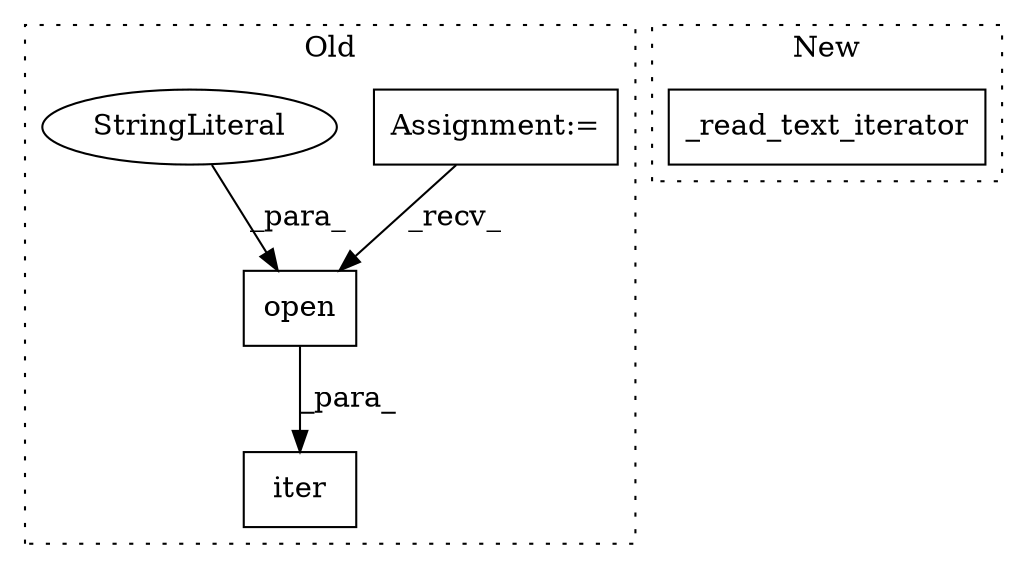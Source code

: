 digraph G {
subgraph cluster0 {
1 [label="open" a="32" s="900,916" l="5,1" shape="box"];
3 [label="iter" a="32" s="892,917" l="5,1" shape="box"];
4 [label="Assignment:=" a="7" s="575" l="2" shape="box"];
5 [label="StringLiteral" a="45" s="910" l="6" shape="ellipse"];
label = "Old";
style="dotted";
}
subgraph cluster1 {
2 [label="_read_text_iterator" a="32" s="1019,1043" l="20,1" shape="box"];
label = "New";
style="dotted";
}
1 -> 3 [label="_para_"];
4 -> 1 [label="_recv_"];
5 -> 1 [label="_para_"];
}